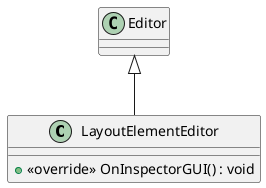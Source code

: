 @startuml
class LayoutElementEditor {
    + <<override>> OnInspectorGUI() : void
}
Editor <|-- LayoutElementEditor
@enduml
